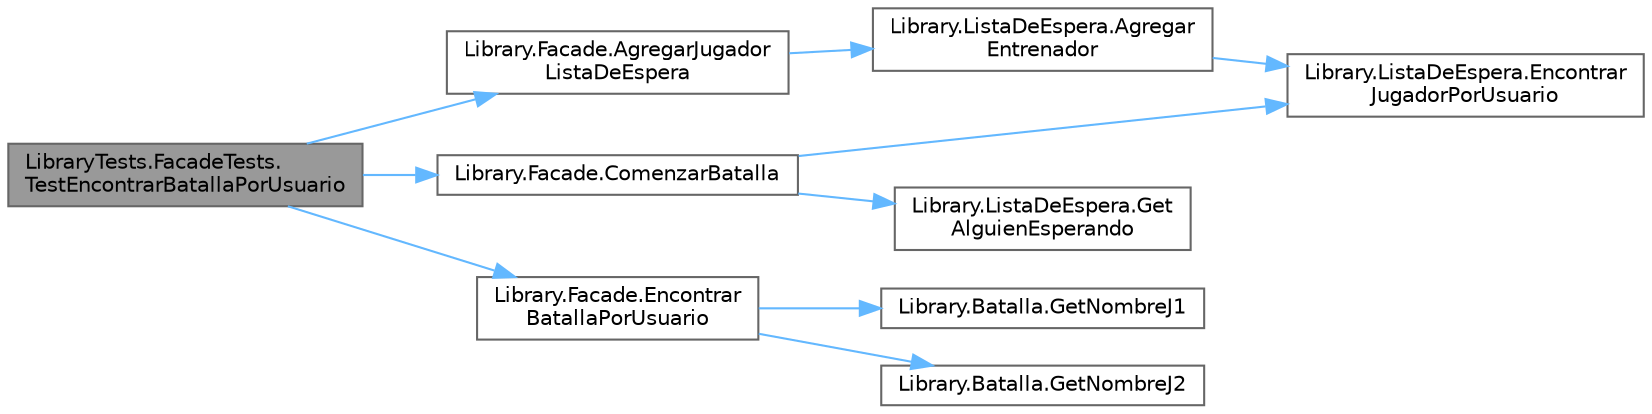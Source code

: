 digraph "LibraryTests.FacadeTests.TestEncontrarBatallaPorUsuario"
{
 // INTERACTIVE_SVG=YES
 // LATEX_PDF_SIZE
  bgcolor="transparent";
  edge [fontname=Helvetica,fontsize=10,labelfontname=Helvetica,labelfontsize=10];
  node [fontname=Helvetica,fontsize=10,shape=box,height=0.2,width=0.4];
  rankdir="LR";
  Node1 [id="Node000001",label="LibraryTests.FacadeTests.\lTestEncontrarBatallaPorUsuario",height=0.2,width=0.4,color="gray40", fillcolor="grey60", style="filled", fontcolor="black",tooltip="Este test comprueba que se pueda encontrar una batalla de la lista de batallas por el nombre de un ju..."];
  Node1 -> Node2 [id="edge1_Node000001_Node000002",color="steelblue1",style="solid",tooltip=" "];
  Node2 [id="Node000002",label="Library.Facade.AgregarJugador\lListaDeEspera",height=0.2,width=0.4,color="grey40", fillcolor="white", style="filled",URL="$classLibrary_1_1Facade.html#a4985231e2866150aa077a82a06888aba",tooltip="Agrega un jugador a la lista de espera."];
  Node2 -> Node3 [id="edge2_Node000002_Node000003",color="steelblue1",style="solid",tooltip=" "];
  Node3 [id="Node000003",label="Library.ListaDeEspera.Agregar\lEntrenador",height=0.2,width=0.4,color="grey40", fillcolor="white", style="filled",URL="$classLibrary_1_1ListaDeEspera.html#a291d97b127054a131bcf1c5485dec91f",tooltip="Agrega un jugador a la lista de espera."];
  Node3 -> Node4 [id="edge3_Node000003_Node000004",color="steelblue1",style="solid",tooltip=" "];
  Node4 [id="Node000004",label="Library.ListaDeEspera.Encontrar\lJugadorPorUsuario",height=0.2,width=0.4,color="grey40", fillcolor="white", style="filled",URL="$classLibrary_1_1ListaDeEspera.html#afeaee667350ab100d44edd22a60ad515",tooltip="Busca un jugador por el nombre de usuario de Discord en el servidor del bot."];
  Node1 -> Node5 [id="edge4_Node000001_Node000005",color="steelblue1",style="solid",tooltip=" "];
  Node5 [id="Node000005",label="Library.Facade.ComenzarBatalla",height=0.2,width=0.4,color="grey40", fillcolor="white", style="filled",URL="$classLibrary_1_1Facade.html#a4bb90c18774bb0b8fda02555fd960477",tooltip="Crea una batalla entre dos jugadores."];
  Node5 -> Node4 [id="edge5_Node000005_Node000004",color="steelblue1",style="solid",tooltip=" "];
  Node5 -> Node6 [id="edge6_Node000005_Node000006",color="steelblue1",style="solid",tooltip=" "];
  Node6 [id="Node000006",label="Library.ListaDeEspera.Get\lAlguienEsperando",height=0.2,width=0.4,color="grey40", fillcolor="white", style="filled",URL="$classLibrary_1_1ListaDeEspera.html#a9ffe4f5c9da84d9e7a0e20de66605df0",tooltip="Retorna un jugador cualquiera esperando para jugar."];
  Node1 -> Node7 [id="edge7_Node000001_Node000007",color="steelblue1",style="solid",tooltip=" "];
  Node7 [id="Node000007",label="Library.Facade.Encontrar\lBatallaPorUsuario",height=0.2,width=0.4,color="grey40", fillcolor="white", style="filled",URL="$classLibrary_1_1Facade.html#ae2cfaea4c9c3f6e400276ce3eb675fc5",tooltip="Busca la batalla según el usuario ingresado."];
  Node7 -> Node8 [id="edge8_Node000007_Node000008",color="steelblue1",style="solid",tooltip=" "];
  Node8 [id="Node000008",label="Library.Batalla.GetNombreJ1",height=0.2,width=0.4,color="grey40", fillcolor="white", style="filled",URL="$classLibrary_1_1Batalla.html#a4d4a0cc3fbfc645f44aa27e263c99dd1",tooltip="Devuelve el nombre del Jugador 1."];
  Node7 -> Node9 [id="edge9_Node000007_Node000009",color="steelblue1",style="solid",tooltip=" "];
  Node9 [id="Node000009",label="Library.Batalla.GetNombreJ2",height=0.2,width=0.4,color="grey40", fillcolor="white", style="filled",URL="$classLibrary_1_1Batalla.html#a816710977f997be976bc3e95179b85b8",tooltip="Devuelve el nombre del Jugador 2."];
}
